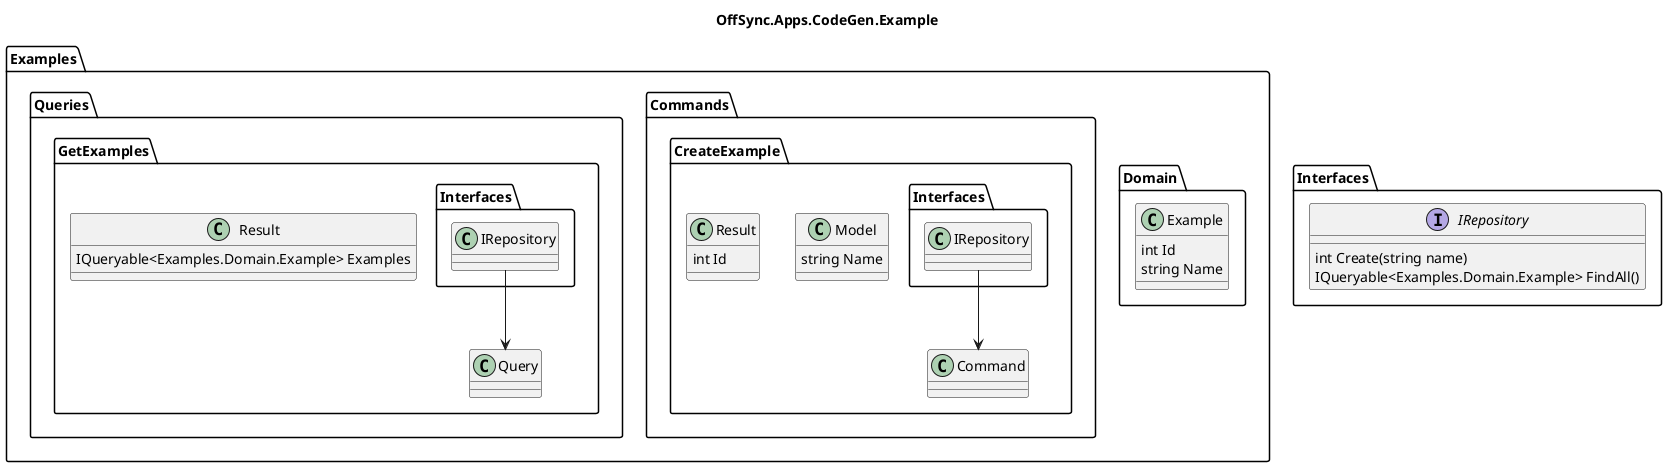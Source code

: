 @startuml

title OffSync.Apps.CodeGen.Example

namespace Examples {

    namespace Domain {

        class Example {
            int Id
            string Name
        }

    }

    namespace Commands {

        namespace CreateExample {
            class Model {
                string Name
            }

            class Result {
                int Id
            }

            Interfaces.IRepository --> Command
        }
    }

    namespace Queries {
        namespace GetExamples {
            class Query {

            }

            class Result {
                IQueryable<Examples.Domain.Example> Examples
            }

            Interfaces.IRepository --> Query
        }
    }
}

namespace Interfaces {

    interface IRepository {
        int Create(string name)
        IQueryable<Examples.Domain.Example> FindAll()
    }
}

@enduml
